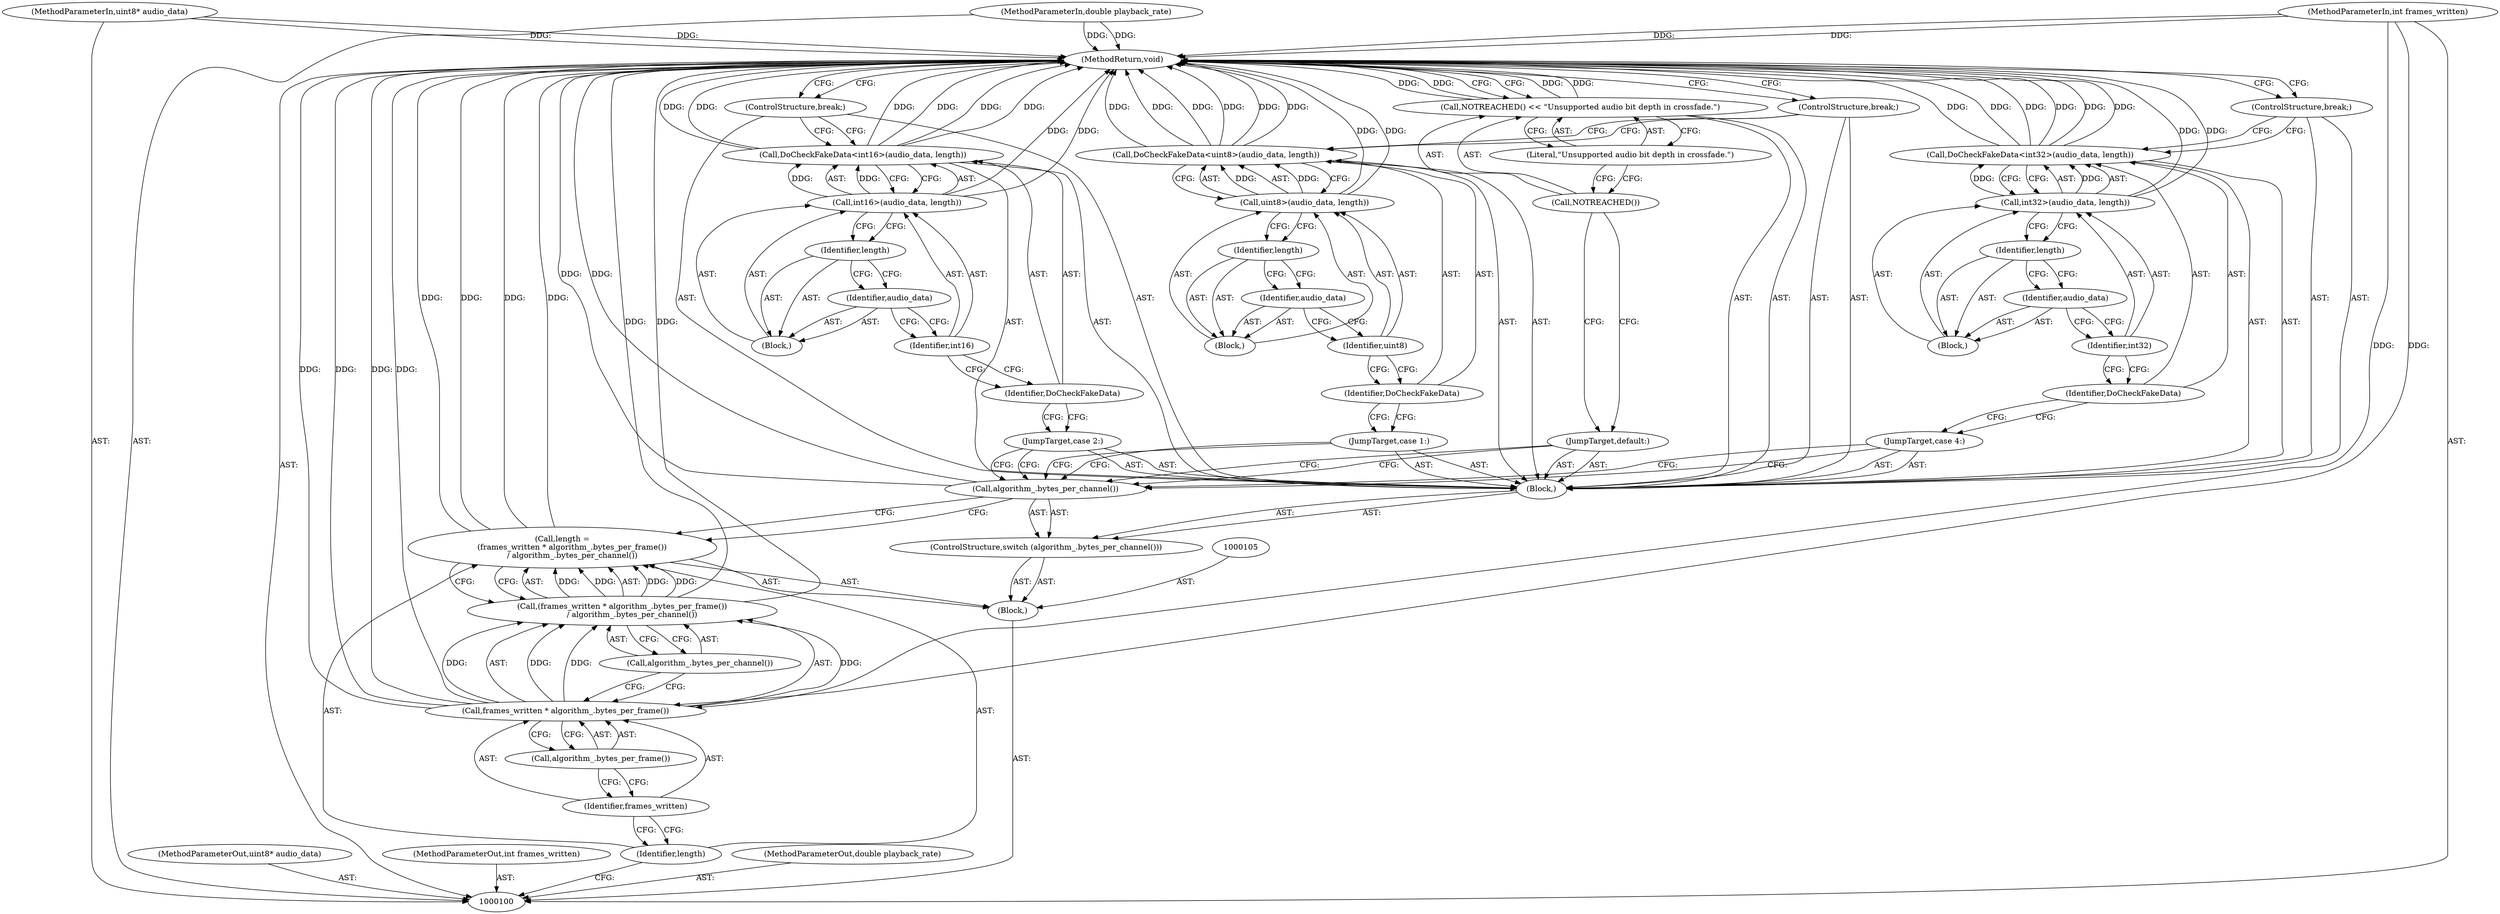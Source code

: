 digraph "1_Chrome_802ecdb9cee0d66fe546bdf24e98150f8f716ad8_2" {
"1000147" [label="(MethodReturn,void)"];
"1000101" [label="(MethodParameterIn,uint8* audio_data)"];
"1000195" [label="(MethodParameterOut,uint8* audio_data)"];
"1000102" [label="(MethodParameterIn,int frames_written)"];
"1000196" [label="(MethodParameterOut,int frames_written)"];
"1000125" [label="(JumpTarget,case 2:)"];
"1000128" [label="(Call,int16>(audio_data, length))"];
"1000129" [label="(Identifier,int16)"];
"1000130" [label="(Block,)"];
"1000131" [label="(Identifier,audio_data)"];
"1000132" [label="(Identifier,length)"];
"1000126" [label="(Call,DoCheckFakeData<int16>(audio_data, length))"];
"1000127" [label="(Identifier,DoCheckFakeData)"];
"1000133" [label="(ControlStructure,break;)"];
"1000134" [label="(JumpTarget,case 1:)"];
"1000137" [label="(Call,uint8>(audio_data, length))"];
"1000138" [label="(Identifier,uint8)"];
"1000139" [label="(Block,)"];
"1000140" [label="(Identifier,audio_data)"];
"1000141" [label="(Identifier,length)"];
"1000135" [label="(Call,DoCheckFakeData<uint8>(audio_data, length))"];
"1000136" [label="(Identifier,DoCheckFakeData)"];
"1000142" [label="(ControlStructure,break;)"];
"1000143" [label="(JumpTarget,default:)"];
"1000146" [label="(Literal,\"Unsupported audio bit depth in crossfade.\")"];
"1000144" [label="(Call,NOTREACHED() << \"Unsupported audio bit depth in crossfade.\")"];
"1000145" [label="(Call,NOTREACHED())"];
"1000103" [label="(MethodParameterIn,double playback_rate)"];
"1000197" [label="(MethodParameterOut,double playback_rate)"];
"1000104" [label="(Block,)"];
"1000106" [label="(Call,length =\n        (frames_written * algorithm_.bytes_per_frame())\n        / algorithm_.bytes_per_channel())"];
"1000107" [label="(Identifier,length)"];
"1000111" [label="(Call,algorithm_.bytes_per_frame())"];
"1000108" [label="(Call,(frames_written * algorithm_.bytes_per_frame())\n        / algorithm_.bytes_per_channel())"];
"1000109" [label="(Call,frames_written * algorithm_.bytes_per_frame())"];
"1000110" [label="(Identifier,frames_written)"];
"1000112" [label="(Call,algorithm_.bytes_per_channel())"];
"1000114" [label="(Call,algorithm_.bytes_per_channel())"];
"1000113" [label="(ControlStructure,switch (algorithm_.bytes_per_channel()))"];
"1000115" [label="(Block,)"];
"1000116" [label="(JumpTarget,case 4:)"];
"1000119" [label="(Call,int32>(audio_data, length))"];
"1000120" [label="(Identifier,int32)"];
"1000121" [label="(Block,)"];
"1000122" [label="(Identifier,audio_data)"];
"1000123" [label="(Identifier,length)"];
"1000117" [label="(Call,DoCheckFakeData<int32>(audio_data, length))"];
"1000118" [label="(Identifier,DoCheckFakeData)"];
"1000124" [label="(ControlStructure,break;)"];
"1000147" -> "1000100"  [label="AST: "];
"1000147" -> "1000124"  [label="CFG: "];
"1000147" -> "1000133"  [label="CFG: "];
"1000147" -> "1000142"  [label="CFG: "];
"1000147" -> "1000144"  [label="CFG: "];
"1000117" -> "1000147"  [label="DDG: "];
"1000117" -> "1000147"  [label="DDG: "];
"1000117" -> "1000147"  [label="DDG: "];
"1000126" -> "1000147"  [label="DDG: "];
"1000126" -> "1000147"  [label="DDG: "];
"1000126" -> "1000147"  [label="DDG: "];
"1000106" -> "1000147"  [label="DDG: "];
"1000106" -> "1000147"  [label="DDG: "];
"1000114" -> "1000147"  [label="DDG: "];
"1000102" -> "1000147"  [label="DDG: "];
"1000109" -> "1000147"  [label="DDG: "];
"1000109" -> "1000147"  [label="DDG: "];
"1000128" -> "1000147"  [label="DDG: "];
"1000103" -> "1000147"  [label="DDG: "];
"1000144" -> "1000147"  [label="DDG: "];
"1000144" -> "1000147"  [label="DDG: "];
"1000135" -> "1000147"  [label="DDG: "];
"1000135" -> "1000147"  [label="DDG: "];
"1000135" -> "1000147"  [label="DDG: "];
"1000101" -> "1000147"  [label="DDG: "];
"1000119" -> "1000147"  [label="DDG: "];
"1000137" -> "1000147"  [label="DDG: "];
"1000108" -> "1000147"  [label="DDG: "];
"1000101" -> "1000100"  [label="AST: "];
"1000101" -> "1000147"  [label="DDG: "];
"1000195" -> "1000100"  [label="AST: "];
"1000102" -> "1000100"  [label="AST: "];
"1000102" -> "1000147"  [label="DDG: "];
"1000102" -> "1000109"  [label="DDG: "];
"1000196" -> "1000100"  [label="AST: "];
"1000125" -> "1000115"  [label="AST: "];
"1000125" -> "1000114"  [label="CFG: "];
"1000127" -> "1000125"  [label="CFG: "];
"1000128" -> "1000126"  [label="AST: "];
"1000128" -> "1000132"  [label="CFG: "];
"1000129" -> "1000128"  [label="AST: "];
"1000130" -> "1000128"  [label="AST: "];
"1000126" -> "1000128"  [label="CFG: "];
"1000128" -> "1000147"  [label="DDG: "];
"1000128" -> "1000126"  [label="DDG: "];
"1000129" -> "1000128"  [label="AST: "];
"1000129" -> "1000127"  [label="CFG: "];
"1000131" -> "1000129"  [label="CFG: "];
"1000130" -> "1000128"  [label="AST: "];
"1000131" -> "1000130"  [label="AST: "];
"1000132" -> "1000130"  [label="AST: "];
"1000131" -> "1000130"  [label="AST: "];
"1000131" -> "1000129"  [label="CFG: "];
"1000132" -> "1000131"  [label="CFG: "];
"1000132" -> "1000130"  [label="AST: "];
"1000132" -> "1000131"  [label="CFG: "];
"1000128" -> "1000132"  [label="CFG: "];
"1000126" -> "1000115"  [label="AST: "];
"1000126" -> "1000128"  [label="CFG: "];
"1000127" -> "1000126"  [label="AST: "];
"1000128" -> "1000126"  [label="AST: "];
"1000133" -> "1000126"  [label="CFG: "];
"1000126" -> "1000147"  [label="DDG: "];
"1000126" -> "1000147"  [label="DDG: "];
"1000126" -> "1000147"  [label="DDG: "];
"1000128" -> "1000126"  [label="DDG: "];
"1000127" -> "1000126"  [label="AST: "];
"1000127" -> "1000125"  [label="CFG: "];
"1000129" -> "1000127"  [label="CFG: "];
"1000133" -> "1000115"  [label="AST: "];
"1000133" -> "1000126"  [label="CFG: "];
"1000147" -> "1000133"  [label="CFG: "];
"1000134" -> "1000115"  [label="AST: "];
"1000134" -> "1000114"  [label="CFG: "];
"1000136" -> "1000134"  [label="CFG: "];
"1000137" -> "1000135"  [label="AST: "];
"1000137" -> "1000141"  [label="CFG: "];
"1000138" -> "1000137"  [label="AST: "];
"1000139" -> "1000137"  [label="AST: "];
"1000135" -> "1000137"  [label="CFG: "];
"1000137" -> "1000147"  [label="DDG: "];
"1000137" -> "1000135"  [label="DDG: "];
"1000138" -> "1000137"  [label="AST: "];
"1000138" -> "1000136"  [label="CFG: "];
"1000140" -> "1000138"  [label="CFG: "];
"1000139" -> "1000137"  [label="AST: "];
"1000140" -> "1000139"  [label="AST: "];
"1000141" -> "1000139"  [label="AST: "];
"1000140" -> "1000139"  [label="AST: "];
"1000140" -> "1000138"  [label="CFG: "];
"1000141" -> "1000140"  [label="CFG: "];
"1000141" -> "1000139"  [label="AST: "];
"1000141" -> "1000140"  [label="CFG: "];
"1000137" -> "1000141"  [label="CFG: "];
"1000135" -> "1000115"  [label="AST: "];
"1000135" -> "1000137"  [label="CFG: "];
"1000136" -> "1000135"  [label="AST: "];
"1000137" -> "1000135"  [label="AST: "];
"1000142" -> "1000135"  [label="CFG: "];
"1000135" -> "1000147"  [label="DDG: "];
"1000135" -> "1000147"  [label="DDG: "];
"1000135" -> "1000147"  [label="DDG: "];
"1000137" -> "1000135"  [label="DDG: "];
"1000136" -> "1000135"  [label="AST: "];
"1000136" -> "1000134"  [label="CFG: "];
"1000138" -> "1000136"  [label="CFG: "];
"1000142" -> "1000115"  [label="AST: "];
"1000142" -> "1000135"  [label="CFG: "];
"1000147" -> "1000142"  [label="CFG: "];
"1000143" -> "1000115"  [label="AST: "];
"1000143" -> "1000114"  [label="CFG: "];
"1000145" -> "1000143"  [label="CFG: "];
"1000146" -> "1000144"  [label="AST: "];
"1000146" -> "1000145"  [label="CFG: "];
"1000144" -> "1000146"  [label="CFG: "];
"1000144" -> "1000115"  [label="AST: "];
"1000144" -> "1000146"  [label="CFG: "];
"1000145" -> "1000144"  [label="AST: "];
"1000146" -> "1000144"  [label="AST: "];
"1000147" -> "1000144"  [label="CFG: "];
"1000144" -> "1000147"  [label="DDG: "];
"1000144" -> "1000147"  [label="DDG: "];
"1000145" -> "1000144"  [label="AST: "];
"1000145" -> "1000143"  [label="CFG: "];
"1000146" -> "1000145"  [label="CFG: "];
"1000103" -> "1000100"  [label="AST: "];
"1000103" -> "1000147"  [label="DDG: "];
"1000197" -> "1000100"  [label="AST: "];
"1000104" -> "1000100"  [label="AST: "];
"1000105" -> "1000104"  [label="AST: "];
"1000106" -> "1000104"  [label="AST: "];
"1000113" -> "1000104"  [label="AST: "];
"1000106" -> "1000104"  [label="AST: "];
"1000106" -> "1000108"  [label="CFG: "];
"1000107" -> "1000106"  [label="AST: "];
"1000108" -> "1000106"  [label="AST: "];
"1000114" -> "1000106"  [label="CFG: "];
"1000106" -> "1000147"  [label="DDG: "];
"1000106" -> "1000147"  [label="DDG: "];
"1000108" -> "1000106"  [label="DDG: "];
"1000108" -> "1000106"  [label="DDG: "];
"1000107" -> "1000106"  [label="AST: "];
"1000107" -> "1000100"  [label="CFG: "];
"1000110" -> "1000107"  [label="CFG: "];
"1000111" -> "1000109"  [label="AST: "];
"1000111" -> "1000110"  [label="CFG: "];
"1000109" -> "1000111"  [label="CFG: "];
"1000108" -> "1000106"  [label="AST: "];
"1000108" -> "1000112"  [label="CFG: "];
"1000109" -> "1000108"  [label="AST: "];
"1000112" -> "1000108"  [label="AST: "];
"1000106" -> "1000108"  [label="CFG: "];
"1000108" -> "1000147"  [label="DDG: "];
"1000108" -> "1000106"  [label="DDG: "];
"1000108" -> "1000106"  [label="DDG: "];
"1000109" -> "1000108"  [label="DDG: "];
"1000109" -> "1000108"  [label="DDG: "];
"1000109" -> "1000108"  [label="AST: "];
"1000109" -> "1000111"  [label="CFG: "];
"1000110" -> "1000109"  [label="AST: "];
"1000111" -> "1000109"  [label="AST: "];
"1000112" -> "1000109"  [label="CFG: "];
"1000109" -> "1000147"  [label="DDG: "];
"1000109" -> "1000147"  [label="DDG: "];
"1000109" -> "1000108"  [label="DDG: "];
"1000109" -> "1000108"  [label="DDG: "];
"1000102" -> "1000109"  [label="DDG: "];
"1000110" -> "1000109"  [label="AST: "];
"1000110" -> "1000107"  [label="CFG: "];
"1000111" -> "1000110"  [label="CFG: "];
"1000112" -> "1000108"  [label="AST: "];
"1000112" -> "1000109"  [label="CFG: "];
"1000108" -> "1000112"  [label="CFG: "];
"1000114" -> "1000113"  [label="AST: "];
"1000114" -> "1000106"  [label="CFG: "];
"1000116" -> "1000114"  [label="CFG: "];
"1000125" -> "1000114"  [label="CFG: "];
"1000134" -> "1000114"  [label="CFG: "];
"1000143" -> "1000114"  [label="CFG: "];
"1000114" -> "1000147"  [label="DDG: "];
"1000113" -> "1000104"  [label="AST: "];
"1000114" -> "1000113"  [label="AST: "];
"1000115" -> "1000113"  [label="AST: "];
"1000115" -> "1000113"  [label="AST: "];
"1000116" -> "1000115"  [label="AST: "];
"1000117" -> "1000115"  [label="AST: "];
"1000124" -> "1000115"  [label="AST: "];
"1000125" -> "1000115"  [label="AST: "];
"1000126" -> "1000115"  [label="AST: "];
"1000133" -> "1000115"  [label="AST: "];
"1000134" -> "1000115"  [label="AST: "];
"1000135" -> "1000115"  [label="AST: "];
"1000142" -> "1000115"  [label="AST: "];
"1000143" -> "1000115"  [label="AST: "];
"1000144" -> "1000115"  [label="AST: "];
"1000116" -> "1000115"  [label="AST: "];
"1000116" -> "1000114"  [label="CFG: "];
"1000118" -> "1000116"  [label="CFG: "];
"1000119" -> "1000117"  [label="AST: "];
"1000119" -> "1000123"  [label="CFG: "];
"1000120" -> "1000119"  [label="AST: "];
"1000121" -> "1000119"  [label="AST: "];
"1000117" -> "1000119"  [label="CFG: "];
"1000119" -> "1000147"  [label="DDG: "];
"1000119" -> "1000117"  [label="DDG: "];
"1000120" -> "1000119"  [label="AST: "];
"1000120" -> "1000118"  [label="CFG: "];
"1000122" -> "1000120"  [label="CFG: "];
"1000121" -> "1000119"  [label="AST: "];
"1000122" -> "1000121"  [label="AST: "];
"1000123" -> "1000121"  [label="AST: "];
"1000122" -> "1000121"  [label="AST: "];
"1000122" -> "1000120"  [label="CFG: "];
"1000123" -> "1000122"  [label="CFG: "];
"1000123" -> "1000121"  [label="AST: "];
"1000123" -> "1000122"  [label="CFG: "];
"1000119" -> "1000123"  [label="CFG: "];
"1000117" -> "1000115"  [label="AST: "];
"1000117" -> "1000119"  [label="CFG: "];
"1000118" -> "1000117"  [label="AST: "];
"1000119" -> "1000117"  [label="AST: "];
"1000124" -> "1000117"  [label="CFG: "];
"1000117" -> "1000147"  [label="DDG: "];
"1000117" -> "1000147"  [label="DDG: "];
"1000117" -> "1000147"  [label="DDG: "];
"1000119" -> "1000117"  [label="DDG: "];
"1000118" -> "1000117"  [label="AST: "];
"1000118" -> "1000116"  [label="CFG: "];
"1000120" -> "1000118"  [label="CFG: "];
"1000124" -> "1000115"  [label="AST: "];
"1000124" -> "1000117"  [label="CFG: "];
"1000147" -> "1000124"  [label="CFG: "];
}
